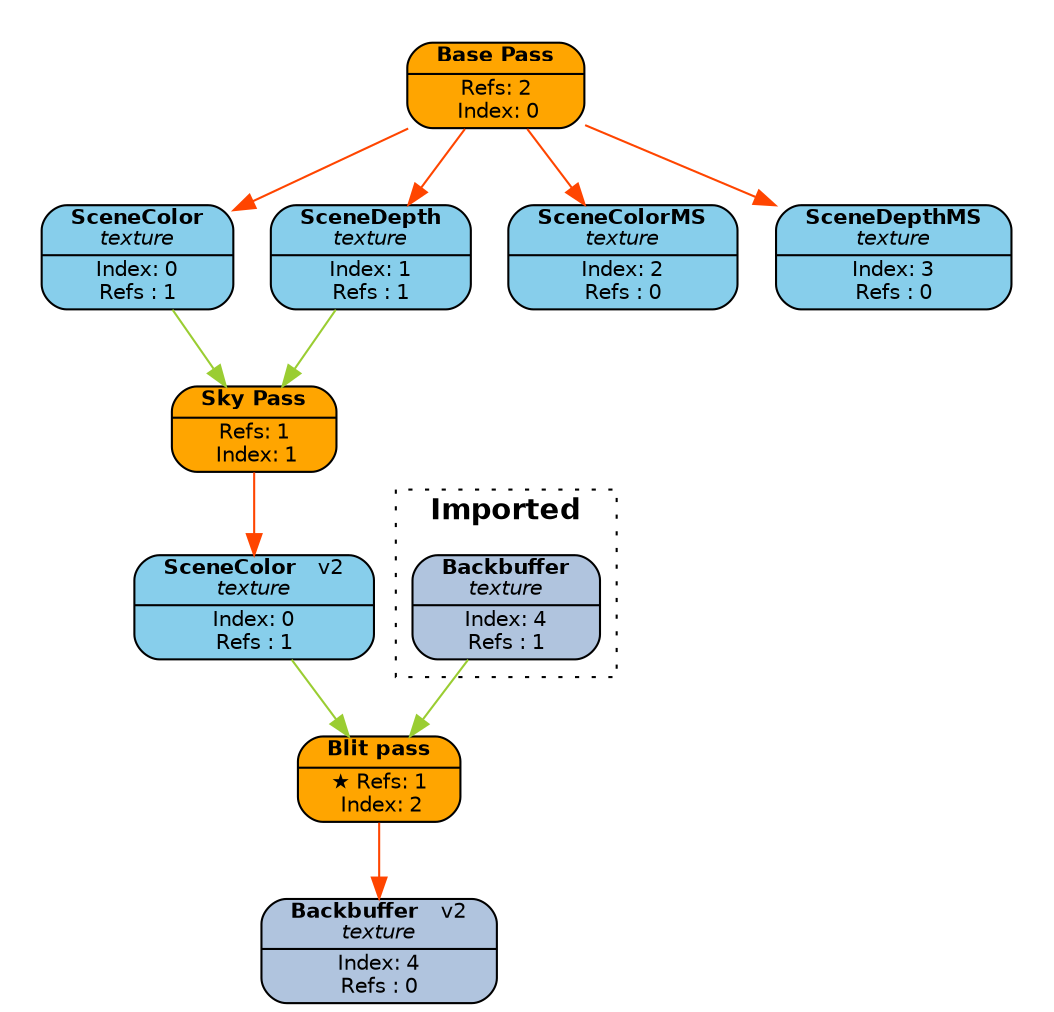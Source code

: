 digraph FrameGraph {
graph [style=invis, rankdir=TB ordering=out, splines=spline]
node [shape=record, fontname=helvetica, fontsize=10, margin="0.2,0.03"]

P0[label=<{ {<B>Base Pass</B>} | {Refs: 2<BR/> Index: 0} }> style="rounded,filled", fillcolor=orange]
subgraph cluster_P0 { P0 R0_1 R1_1 R2_1 R3_1 }
P1[label=<{ {<B>Sky Pass</B>} | {Refs: 1<BR/> Index: 1} }> style="rounded,filled", fillcolor=orange]
P2[label=<{ {<B>Blit pass</B>} | {&#x2605; Refs: 1<BR/> Index: 2} }> style="rounded,filled", fillcolor=orange]
R0_1[label=<{ {<B>SceneColor</B><BR/><I>texture</I>} | {Index: 0<BR/>Refs : 1} }> style="rounded,filled", fillcolor=skyblue]
R1_1[label=<{ {<B>SceneDepth</B><BR/><I>texture</I>} | {Index: 1<BR/>Refs : 1} }> style="rounded,filled", fillcolor=skyblue]
R2_1[label=<{ {<B>SceneColorMS</B><BR/><I>texture</I>} | {Index: 2<BR/>Refs : 0} }> style="rounded,filled", fillcolor=skyblue]
R3_1[label=<{ {<B>SceneDepthMS</B><BR/><I>texture</I>} | {Index: 3<BR/>Refs : 0} }> style="rounded,filled", fillcolor=skyblue]
R0_2[label=<{ {<B>SceneColor</B>   <FONT>v2</FONT><BR/><I>texture</I>} | {Index: 0<BR/>Refs : 1} }> style="rounded,filled", fillcolor=skyblue]
R4_1[label=<{ {<B>Backbuffer</B><BR/><I>texture</I>} | {Index: 4<BR/>Refs : 1} }> style="rounded,filled", fillcolor=lightsteelblue]
R4_2[label=<{ {<B>Backbuffer</B>   <FONT>v2</FONT><BR/><I>texture</I>} | {Index: 4<BR/>Refs : 0} }> style="rounded,filled", fillcolor=lightsteelblue]
P0->{ R0_1 R1_1 R2_1 R3_1 } [color=orangered]
P1->{ R0_2 } [color=orangered]
P2->{ R4_2 } [color=orangered]
R0_1->{ P1 } [color=yellowgreen]
R1_1->{ P1 } [color=yellowgreen]
R0_2->{ P2 } [color=yellowgreen]
R4_1->{ P2 } [color=yellowgreen]

subgraph cluster_imported_resources {
graph [style=dotted, fontname=helvetica, label=< <B>Imported</B> >]
R4_1 R4_1 
}
}

